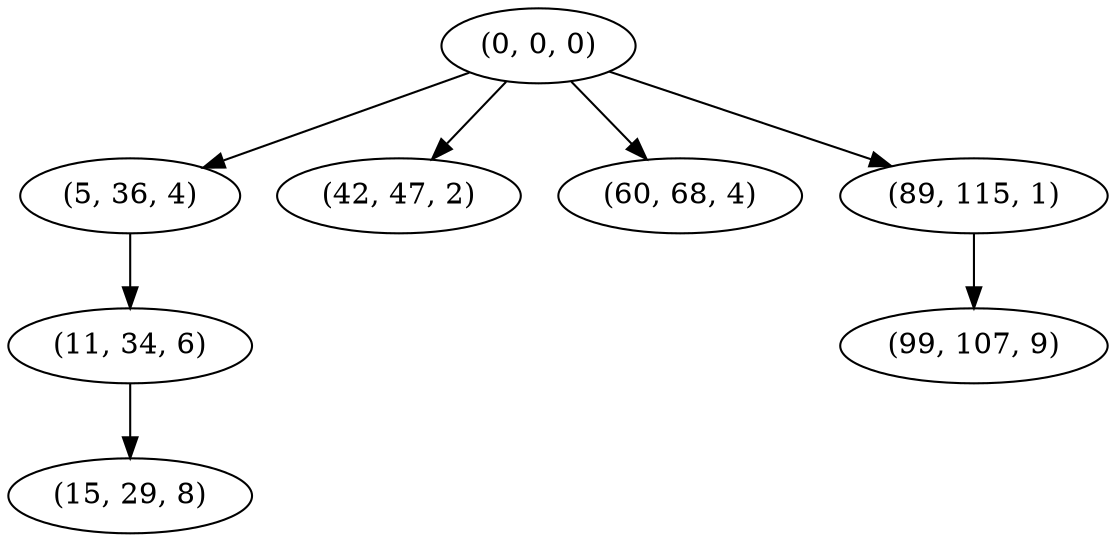 digraph tree {
    "(0, 0, 0)";
    "(5, 36, 4)";
    "(11, 34, 6)";
    "(15, 29, 8)";
    "(42, 47, 2)";
    "(60, 68, 4)";
    "(89, 115, 1)";
    "(99, 107, 9)";
    "(0, 0, 0)" -> "(5, 36, 4)";
    "(0, 0, 0)" -> "(42, 47, 2)";
    "(0, 0, 0)" -> "(60, 68, 4)";
    "(0, 0, 0)" -> "(89, 115, 1)";
    "(5, 36, 4)" -> "(11, 34, 6)";
    "(11, 34, 6)" -> "(15, 29, 8)";
    "(89, 115, 1)" -> "(99, 107, 9)";
}
